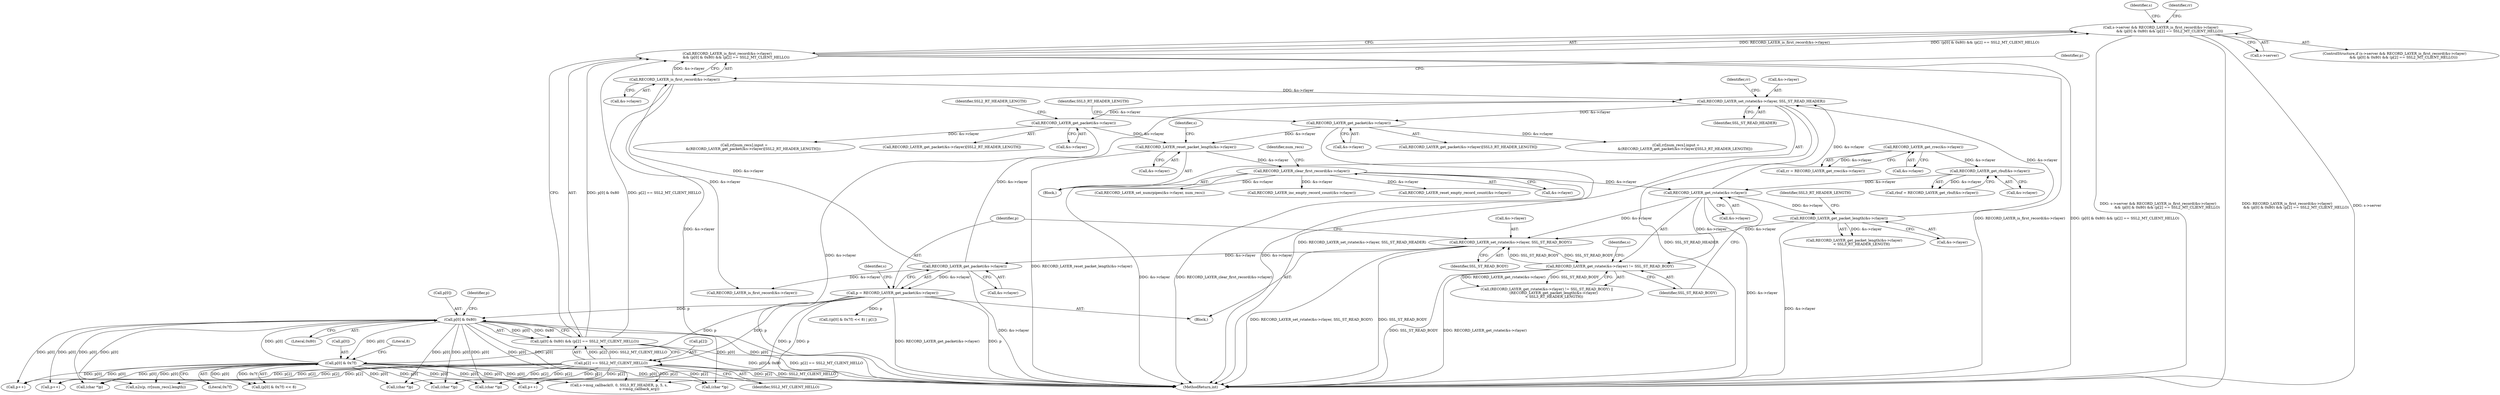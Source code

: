 digraph "0_openssl_4ad93618d26a3ea23d36ad5498ff4f59eff3a4d2_1@pointer" {
"1000248" [label="(Call,s->server && RECORD_LAYER_is_first_record(&s->rlayer)\n                && (p[0] & 0x80) && (p[2] == SSL2_MT_CLIENT_HELLO))"];
"1000252" [label="(Call,RECORD_LAYER_is_first_record(&s->rlayer)\n                && (p[0] & 0x80) && (p[2] == SSL2_MT_CLIENT_HELLO))"];
"1000253" [label="(Call,RECORD_LAYER_is_first_record(&s->rlayer))"];
"1000242" [label="(Call,RECORD_LAYER_get_packet(&s->rlayer))"];
"1000234" [label="(Call,RECORD_LAYER_set_rstate(&s->rlayer, SSL_ST_READ_BODY))"];
"1000200" [label="(Call,RECORD_LAYER_get_rstate(&s->rlayer))"];
"1000701" [label="(Call,RECORD_LAYER_clear_first_record(&s->rlayer))"];
"1000696" [label="(Call,RECORD_LAYER_reset_packet_length(&s->rlayer))"];
"1000643" [label="(Call,RECORD_LAYER_get_packet(&s->rlayer))"];
"1000604" [label="(Call,RECORD_LAYER_set_rstate(&s->rlayer, SSL_ST_READ_HEADER))"];
"1000207" [label="(Call,RECORD_LAYER_get_packet_length(&s->rlayer))"];
"1000627" [label="(Call,RECORD_LAYER_get_packet(&s->rlayer))"];
"1000173" [label="(Call,RECORD_LAYER_get_rbuf(&s->rlayer))"];
"1000166" [label="(Call,RECORD_LAYER_get_rrec(&s->rlayer))"];
"1000199" [label="(Call,RECORD_LAYER_get_rstate(&s->rlayer) != SSL_ST_READ_BODY)"];
"1000258" [label="(Call,(p[0] & 0x80) && (p[2] == SSL2_MT_CLIENT_HELLO))"];
"1000259" [label="(Call,p[0] & 0x80)"];
"1000292" [label="(Call,p[0] & 0x7f)"];
"1000240" [label="(Call,p = RECORD_LAYER_get_packet(&s->rlayer))"];
"1000264" [label="(Call,p[2] == SSL2_MT_CLIENT_HELLO)"];
"1000205" [label="(Identifier,SSL_ST_READ_BODY)"];
"1000268" [label="(Identifier,SSL2_MT_CLIENT_HELLO)"];
"1000201" [label="(Call,&s->rlayer)"];
"1000260" [label="(Call,p[0])"];
"1000265" [label="(Call,p[2])"];
"1000254" [label="(Call,&s->rlayer)"];
"1000609" [label="(Identifier,SSL_ST_READ_HEADER)"];
"1000234" [label="(Call,RECORD_LAYER_set_rstate(&s->rlayer, SSL_ST_READ_BODY))"];
"1000702" [label="(Call,&s->rlayer)"];
"1000369" [label="(Call,p++)"];
"1000261" [label="(Identifier,p)"];
"1000291" [label="(Call,(p[0] & 0x7f) << 8)"];
"1000340" [label="(Identifier,s)"];
"1000701" [label="(Call,RECORD_LAYER_clear_first_record(&s->rlayer))"];
"1000208" [label="(Call,&s->rlayer)"];
"1000249" [label="(Call,s->server)"];
"1000253" [label="(Call,RECORD_LAYER_is_first_record(&s->rlayer))"];
"1000196" [label="(Block,)"];
"1000605" [label="(Call,&s->rlayer)"];
"1000296" [label="(Literal,0x7f)"];
"1000293" [label="(Call,p[0])"];
"1000342" [label="(Call,s->msg_callback(0, 0, SSL3_RT_HEADER, p, 5, s,\n                                    s->msg_callback_arg))"];
"1000604" [label="(Call,RECORD_LAYER_set_rstate(&s->rlayer, SSL_ST_READ_HEADER))"];
"1000364" [label="(Call,p++)"];
"1000174" [label="(Call,&s->rlayer)"];
"1000472" [label="(Call,(char *)p)"];
"1000171" [label="(Call,rbuf = RECORD_LAYER_get_rbuf(&s->rlayer))"];
"1000206" [label="(Call,RECORD_LAYER_get_packet_length(&s->rlayer)\n             < SSL3_RT_HEADER_LENGTH)"];
"1001197" [label="(MethodReturn,int)"];
"1000166" [label="(Call,RECORD_LAYER_get_rrec(&s->rlayer))"];
"1000241" [label="(Identifier,p)"];
"1000239" [label="(Identifier,SSL_ST_READ_BODY)"];
"1000627" [label="(Call,RECORD_LAYER_get_packet(&s->rlayer))"];
"1000704" [label="(Identifier,s)"];
"1000252" [label="(Call,RECORD_LAYER_is_first_record(&s->rlayer)\n                && (p[0] & 0x80) && (p[2] == SSL2_MT_CLIENT_HELLO))"];
"1000200" [label="(Call,RECORD_LAYER_get_rstate(&s->rlayer))"];
"1000235" [label="(Call,&s->rlayer)"];
"1001181" [label="(Call,RECORD_LAYER_set_numrpipes(&s->rlayer, num_recs))"];
"1000259" [label="(Call,p[0] & 0x80)"];
"1000213" [label="(Block,)"];
"1000240" [label="(Call,p = RECORD_LAYER_get_packet(&s->rlayer))"];
"1000642" [label="(Call,RECORD_LAYER_get_packet(&s->rlayer)[SSL3_RT_HEADER_LENGTH])"];
"1000697" [label="(Call,&s->rlayer)"];
"1000628" [label="(Call,&s->rlayer)"];
"1001153" [label="(Call,RECORD_LAYER_inc_empty_record_count(&s->rlayer))"];
"1000635" [label="(Call,rr[num_recs].input =\n                &(RECORD_LAYER_get_packet(&s->rlayer)[SSL3_RT_HEADER_LENGTH]))"];
"1000243" [label="(Call,&s->rlayer)"];
"1000708" [label="(Identifier,num_recs)"];
"1000242" [label="(Call,RECORD_LAYER_get_packet(&s->rlayer))"];
"1000250" [label="(Identifier,s)"];
"1000248" [label="(Call,s->server && RECORD_LAYER_is_first_record(&s->rlayer)\n                && (p[0] & 0x80) && (p[2] == SSL2_MT_CLIENT_HELLO))"];
"1000290" [label="(Call,((p[0] & 0x7f) << 8) | p[1])"];
"1000614" [label="(Identifier,rr)"];
"1000164" [label="(Call,rr = RECORD_LAYER_get_rrec(&s->rlayer))"];
"1000173" [label="(Call,RECORD_LAYER_get_rbuf(&s->rlayer))"];
"1000264" [label="(Call,p[2] == SSL2_MT_CLIENT_HELLO)"];
"1000258" [label="(Call,(p[0] & 0x80) && (p[2] == SSL2_MT_CLIENT_HELLO))"];
"1000619" [label="(Call,rr[num_recs].input =\n                &(RECORD_LAYER_get_packet(&s->rlayer)[SSL2_RT_HEADER_LENGTH]))"];
"1000212" [label="(Identifier,SSL3_RT_HEADER_LENGTH)"];
"1000207" [label="(Call,RECORD_LAYER_get_packet_length(&s->rlayer))"];
"1000455" [label="(Call,RECORD_LAYER_is_first_record(&s->rlayer))"];
"1000696" [label="(Call,RECORD_LAYER_reset_packet_length(&s->rlayer))"];
"1000199" [label="(Call,RECORD_LAYER_get_rstate(&s->rlayer) != SSL_ST_READ_BODY)"];
"1000643" [label="(Call,RECORD_LAYER_get_packet(&s->rlayer))"];
"1000648" [label="(Identifier,SSL3_RT_HEADER_LENGTH)"];
"1000644" [label="(Call,&s->rlayer)"];
"1000198" [label="(Call,(RECORD_LAYER_get_rstate(&s->rlayer) != SSL_ST_READ_BODY) ||\n            (RECORD_LAYER_get_packet_length(&s->rlayer)\n             < SSL3_RT_HEADER_LENGTH))"];
"1000292" [label="(Call,p[0] & 0x7f)"];
"1000359" [label="(Call,p++)"];
"1000385" [label="(Call,n2s(p, rr[num_recs].length))"];
"1000498" [label="(Call,(char *)p)"];
"1000273" [label="(Identifier,rr)"];
"1000247" [label="(ControlStructure,if (s->server && RECORD_LAYER_is_first_record(&s->rlayer)\n                && (p[0] & 0x80) && (p[2] == SSL2_MT_CLIENT_HELLO)))"];
"1000632" [label="(Identifier,SSL2_RT_HEADER_LENGTH)"];
"1000266" [label="(Identifier,p)"];
"1000263" [label="(Literal,0x80)"];
"1000481" [label="(Call,(char *)p)"];
"1001176" [label="(Call,RECORD_LAYER_reset_empty_record_count(&s->rlayer))"];
"1000210" [label="(Identifier,s)"];
"1000626" [label="(Call,RECORD_LAYER_get_packet(&s->rlayer)[SSL2_RT_HEADER_LENGTH])"];
"1000490" [label="(Call,(char *)p)"];
"1000167" [label="(Call,&s->rlayer)"];
"1000297" [label="(Literal,8)"];
"1000513" [label="(Call,(char *)p)"];
"1000248" -> "1000247"  [label="AST: "];
"1000248" -> "1000249"  [label="CFG: "];
"1000248" -> "1000252"  [label="CFG: "];
"1000249" -> "1000248"  [label="AST: "];
"1000252" -> "1000248"  [label="AST: "];
"1000273" -> "1000248"  [label="CFG: "];
"1000340" -> "1000248"  [label="CFG: "];
"1000248" -> "1001197"  [label="DDG: s->server && RECORD_LAYER_is_first_record(&s->rlayer)\n                && (p[0] & 0x80) && (p[2] == SSL2_MT_CLIENT_HELLO)"];
"1000248" -> "1001197"  [label="DDG: RECORD_LAYER_is_first_record(&s->rlayer)\n                && (p[0] & 0x80) && (p[2] == SSL2_MT_CLIENT_HELLO)"];
"1000248" -> "1001197"  [label="DDG: s->server"];
"1000252" -> "1000248"  [label="DDG: RECORD_LAYER_is_first_record(&s->rlayer)"];
"1000252" -> "1000248"  [label="DDG: (p[0] & 0x80) && (p[2] == SSL2_MT_CLIENT_HELLO)"];
"1000252" -> "1000253"  [label="CFG: "];
"1000252" -> "1000258"  [label="CFG: "];
"1000253" -> "1000252"  [label="AST: "];
"1000258" -> "1000252"  [label="AST: "];
"1000252" -> "1001197"  [label="DDG: RECORD_LAYER_is_first_record(&s->rlayer)"];
"1000252" -> "1001197"  [label="DDG: (p[0] & 0x80) && (p[2] == SSL2_MT_CLIENT_HELLO)"];
"1000253" -> "1000252"  [label="DDG: &s->rlayer"];
"1000258" -> "1000252"  [label="DDG: p[0] & 0x80"];
"1000258" -> "1000252"  [label="DDG: p[2] == SSL2_MT_CLIENT_HELLO"];
"1000253" -> "1000254"  [label="CFG: "];
"1000254" -> "1000253"  [label="AST: "];
"1000261" -> "1000253"  [label="CFG: "];
"1000253" -> "1001197"  [label="DDG: &s->rlayer"];
"1000242" -> "1000253"  [label="DDG: &s->rlayer"];
"1000253" -> "1000455"  [label="DDG: &s->rlayer"];
"1000253" -> "1000604"  [label="DDG: &s->rlayer"];
"1000242" -> "1000240"  [label="AST: "];
"1000242" -> "1000243"  [label="CFG: "];
"1000243" -> "1000242"  [label="AST: "];
"1000240" -> "1000242"  [label="CFG: "];
"1000242" -> "1001197"  [label="DDG: &s->rlayer"];
"1000242" -> "1000240"  [label="DDG: &s->rlayer"];
"1000234" -> "1000242"  [label="DDG: &s->rlayer"];
"1000242" -> "1000455"  [label="DDG: &s->rlayer"];
"1000242" -> "1000604"  [label="DDG: &s->rlayer"];
"1000234" -> "1000213"  [label="AST: "];
"1000234" -> "1000239"  [label="CFG: "];
"1000235" -> "1000234"  [label="AST: "];
"1000239" -> "1000234"  [label="AST: "];
"1000241" -> "1000234"  [label="CFG: "];
"1000234" -> "1001197"  [label="DDG: SSL_ST_READ_BODY"];
"1000234" -> "1001197"  [label="DDG: RECORD_LAYER_set_rstate(&s->rlayer, SSL_ST_READ_BODY)"];
"1000234" -> "1000199"  [label="DDG: SSL_ST_READ_BODY"];
"1000200" -> "1000234"  [label="DDG: &s->rlayer"];
"1000207" -> "1000234"  [label="DDG: &s->rlayer"];
"1000199" -> "1000234"  [label="DDG: SSL_ST_READ_BODY"];
"1000200" -> "1000199"  [label="AST: "];
"1000200" -> "1000201"  [label="CFG: "];
"1000201" -> "1000200"  [label="AST: "];
"1000205" -> "1000200"  [label="CFG: "];
"1000200" -> "1001197"  [label="DDG: &s->rlayer"];
"1000200" -> "1000199"  [label="DDG: &s->rlayer"];
"1000701" -> "1000200"  [label="DDG: &s->rlayer"];
"1000173" -> "1000200"  [label="DDG: &s->rlayer"];
"1000200" -> "1000207"  [label="DDG: &s->rlayer"];
"1000200" -> "1000604"  [label="DDG: &s->rlayer"];
"1000701" -> "1000196"  [label="AST: "];
"1000701" -> "1000702"  [label="CFG: "];
"1000702" -> "1000701"  [label="AST: "];
"1000708" -> "1000701"  [label="CFG: "];
"1000701" -> "1001197"  [label="DDG: RECORD_LAYER_clear_first_record(&s->rlayer)"];
"1000701" -> "1001197"  [label="DDG: &s->rlayer"];
"1000696" -> "1000701"  [label="DDG: &s->rlayer"];
"1000701" -> "1001153"  [label="DDG: &s->rlayer"];
"1000701" -> "1001176"  [label="DDG: &s->rlayer"];
"1000701" -> "1001181"  [label="DDG: &s->rlayer"];
"1000696" -> "1000196"  [label="AST: "];
"1000696" -> "1000697"  [label="CFG: "];
"1000697" -> "1000696"  [label="AST: "];
"1000704" -> "1000696"  [label="CFG: "];
"1000696" -> "1001197"  [label="DDG: RECORD_LAYER_reset_packet_length(&s->rlayer)"];
"1000643" -> "1000696"  [label="DDG: &s->rlayer"];
"1000627" -> "1000696"  [label="DDG: &s->rlayer"];
"1000643" -> "1000642"  [label="AST: "];
"1000643" -> "1000644"  [label="CFG: "];
"1000644" -> "1000643"  [label="AST: "];
"1000648" -> "1000643"  [label="CFG: "];
"1000643" -> "1001197"  [label="DDG: &s->rlayer"];
"1000643" -> "1000635"  [label="DDG: &s->rlayer"];
"1000604" -> "1000643"  [label="DDG: &s->rlayer"];
"1000604" -> "1000196"  [label="AST: "];
"1000604" -> "1000609"  [label="CFG: "];
"1000605" -> "1000604"  [label="AST: "];
"1000609" -> "1000604"  [label="AST: "];
"1000614" -> "1000604"  [label="CFG: "];
"1000604" -> "1001197"  [label="DDG: RECORD_LAYER_set_rstate(&s->rlayer, SSL_ST_READ_HEADER)"];
"1000604" -> "1001197"  [label="DDG: SSL_ST_READ_HEADER"];
"1000207" -> "1000604"  [label="DDG: &s->rlayer"];
"1000604" -> "1000627"  [label="DDG: &s->rlayer"];
"1000207" -> "1000206"  [label="AST: "];
"1000207" -> "1000208"  [label="CFG: "];
"1000208" -> "1000207"  [label="AST: "];
"1000212" -> "1000207"  [label="CFG: "];
"1000207" -> "1001197"  [label="DDG: &s->rlayer"];
"1000207" -> "1000206"  [label="DDG: &s->rlayer"];
"1000627" -> "1000626"  [label="AST: "];
"1000627" -> "1000628"  [label="CFG: "];
"1000628" -> "1000627"  [label="AST: "];
"1000632" -> "1000627"  [label="CFG: "];
"1000627" -> "1001197"  [label="DDG: &s->rlayer"];
"1000627" -> "1000619"  [label="DDG: &s->rlayer"];
"1000173" -> "1000171"  [label="AST: "];
"1000173" -> "1000174"  [label="CFG: "];
"1000174" -> "1000173"  [label="AST: "];
"1000171" -> "1000173"  [label="CFG: "];
"1000173" -> "1000171"  [label="DDG: &s->rlayer"];
"1000166" -> "1000173"  [label="DDG: &s->rlayer"];
"1000166" -> "1000164"  [label="AST: "];
"1000166" -> "1000167"  [label="CFG: "];
"1000167" -> "1000166"  [label="AST: "];
"1000164" -> "1000166"  [label="CFG: "];
"1000166" -> "1000164"  [label="DDG: &s->rlayer"];
"1000199" -> "1000198"  [label="AST: "];
"1000199" -> "1000205"  [label="CFG: "];
"1000205" -> "1000199"  [label="AST: "];
"1000210" -> "1000199"  [label="CFG: "];
"1000198" -> "1000199"  [label="CFG: "];
"1000199" -> "1001197"  [label="DDG: RECORD_LAYER_get_rstate(&s->rlayer)"];
"1000199" -> "1001197"  [label="DDG: SSL_ST_READ_BODY"];
"1000199" -> "1000198"  [label="DDG: RECORD_LAYER_get_rstate(&s->rlayer)"];
"1000199" -> "1000198"  [label="DDG: SSL_ST_READ_BODY"];
"1000258" -> "1000259"  [label="CFG: "];
"1000258" -> "1000264"  [label="CFG: "];
"1000259" -> "1000258"  [label="AST: "];
"1000264" -> "1000258"  [label="AST: "];
"1000258" -> "1001197"  [label="DDG: p[0] & 0x80"];
"1000258" -> "1001197"  [label="DDG: p[2] == SSL2_MT_CLIENT_HELLO"];
"1000259" -> "1000258"  [label="DDG: p[0]"];
"1000259" -> "1000258"  [label="DDG: 0x80"];
"1000264" -> "1000258"  [label="DDG: p[2]"];
"1000264" -> "1000258"  [label="DDG: SSL2_MT_CLIENT_HELLO"];
"1000259" -> "1000263"  [label="CFG: "];
"1000260" -> "1000259"  [label="AST: "];
"1000263" -> "1000259"  [label="AST: "];
"1000266" -> "1000259"  [label="CFG: "];
"1000259" -> "1001197"  [label="DDG: p[0]"];
"1000292" -> "1000259"  [label="DDG: p[0]"];
"1000240" -> "1000259"  [label="DDG: p"];
"1000259" -> "1000292"  [label="DDG: p[0]"];
"1000259" -> "1000342"  [label="DDG: p[0]"];
"1000259" -> "1000359"  [label="DDG: p[0]"];
"1000259" -> "1000364"  [label="DDG: p[0]"];
"1000259" -> "1000369"  [label="DDG: p[0]"];
"1000259" -> "1000385"  [label="DDG: p[0]"];
"1000259" -> "1000472"  [label="DDG: p[0]"];
"1000259" -> "1000481"  [label="DDG: p[0]"];
"1000259" -> "1000490"  [label="DDG: p[0]"];
"1000259" -> "1000498"  [label="DDG: p[0]"];
"1000259" -> "1000513"  [label="DDG: p[0]"];
"1000292" -> "1000291"  [label="AST: "];
"1000292" -> "1000296"  [label="CFG: "];
"1000293" -> "1000292"  [label="AST: "];
"1000296" -> "1000292"  [label="AST: "];
"1000297" -> "1000292"  [label="CFG: "];
"1000292" -> "1001197"  [label="DDG: p[0]"];
"1000292" -> "1000291"  [label="DDG: p[0]"];
"1000292" -> "1000291"  [label="DDG: 0x7f"];
"1000240" -> "1000292"  [label="DDG: p"];
"1000292" -> "1000342"  [label="DDG: p[0]"];
"1000292" -> "1000359"  [label="DDG: p[0]"];
"1000292" -> "1000364"  [label="DDG: p[0]"];
"1000292" -> "1000369"  [label="DDG: p[0]"];
"1000292" -> "1000385"  [label="DDG: p[0]"];
"1000292" -> "1000472"  [label="DDG: p[0]"];
"1000292" -> "1000481"  [label="DDG: p[0]"];
"1000292" -> "1000490"  [label="DDG: p[0]"];
"1000292" -> "1000498"  [label="DDG: p[0]"];
"1000292" -> "1000513"  [label="DDG: p[0]"];
"1000240" -> "1000213"  [label="AST: "];
"1000241" -> "1000240"  [label="AST: "];
"1000250" -> "1000240"  [label="CFG: "];
"1000240" -> "1001197"  [label="DDG: RECORD_LAYER_get_packet(&s->rlayer)"];
"1000240" -> "1001197"  [label="DDG: p"];
"1000240" -> "1000264"  [label="DDG: p"];
"1000240" -> "1000290"  [label="DDG: p"];
"1000240" -> "1000342"  [label="DDG: p"];
"1000240" -> "1000359"  [label="DDG: p"];
"1000264" -> "1000268"  [label="CFG: "];
"1000265" -> "1000264"  [label="AST: "];
"1000268" -> "1000264"  [label="AST: "];
"1000264" -> "1001197"  [label="DDG: p[2]"];
"1000264" -> "1001197"  [label="DDG: SSL2_MT_CLIENT_HELLO"];
"1000264" -> "1000342"  [label="DDG: p[2]"];
"1000264" -> "1000359"  [label="DDG: p[2]"];
"1000264" -> "1000364"  [label="DDG: p[2]"];
"1000264" -> "1000369"  [label="DDG: p[2]"];
"1000264" -> "1000385"  [label="DDG: p[2]"];
"1000264" -> "1000472"  [label="DDG: p[2]"];
"1000264" -> "1000481"  [label="DDG: p[2]"];
"1000264" -> "1000490"  [label="DDG: p[2]"];
"1000264" -> "1000498"  [label="DDG: p[2]"];
"1000264" -> "1000513"  [label="DDG: p[2]"];
}
